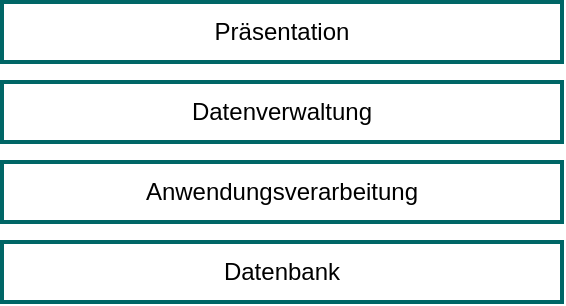 <mxfile version="26.0.2">
  <diagram name="Seite-1" id="9k1WN15x0Ah3jpr1nk7P">
    <mxGraphModel dx="785" dy="413" grid="1" gridSize="10" guides="1" tooltips="1" connect="1" arrows="1" fold="1" page="1" pageScale="1" pageWidth="827" pageHeight="1169" math="0" shadow="0">
      <root>
        <mxCell id="0" />
        <mxCell id="1" parent="0" />
        <mxCell id="BjgfJw3hstJ-g9K763Aq-1" value="Präsentation" style="rounded=0;whiteSpace=wrap;html=1;strokeColor=#006666;strokeWidth=2;glass=0;" parent="1" vertex="1">
          <mxGeometry x="80" y="80" width="280" height="30" as="geometry" />
        </mxCell>
        <mxCell id="BjgfJw3hstJ-g9K763Aq-3" value="Datenbank" style="rounded=0;whiteSpace=wrap;html=1;strokeColor=#006666;strokeWidth=2;glass=0;" parent="1" vertex="1">
          <mxGeometry x="80" y="200" width="280" height="30" as="geometry" />
        </mxCell>
        <mxCell id="BjgfJw3hstJ-g9K763Aq-4" value="Anwendungsverarbeitung" style="rounded=0;whiteSpace=wrap;html=1;strokeColor=#006666;strokeWidth=2;glass=0;" parent="1" vertex="1">
          <mxGeometry x="80" y="160" width="280" height="30" as="geometry" />
        </mxCell>
        <mxCell id="BjgfJw3hstJ-g9K763Aq-5" value="Datenverwaltung" style="rounded=0;whiteSpace=wrap;html=1;strokeColor=#006666;strokeWidth=2;glass=0;" parent="1" vertex="1">
          <mxGeometry x="80" y="120" width="280" height="30" as="geometry" />
        </mxCell>
      </root>
    </mxGraphModel>
  </diagram>
</mxfile>
